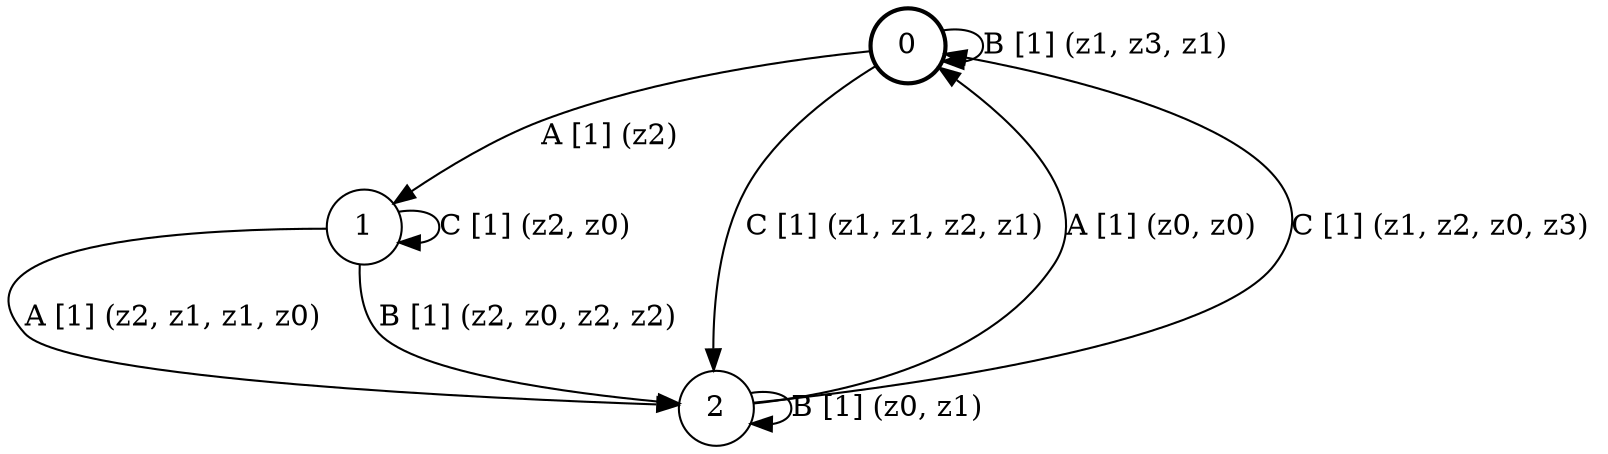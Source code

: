 # generated file, don't try to modify
# command: dot -Tpng <filename> > tree.png
digraph Automaton {
    node [shape = circle];
    0 [style = "bold"];
    0 -> 1 [label = "A [1] (z2) "];
    0 -> 0 [label = "B [1] (z1, z3, z1) "];
    0 -> 2 [label = "C [1] (z1, z1, z2, z1) "];
    1 -> 2 [label = "A [1] (z2, z1, z1, z0) "];
    1 -> 2 [label = "B [1] (z2, z0, z2, z2) "];
    1 -> 1 [label = "C [1] (z2, z0) "];
    2 -> 0 [label = "A [1] (z0, z0) "];
    2 -> 2 [label = "B [1] (z0, z1) "];
    2 -> 0 [label = "C [1] (z1, z2, z0, z3) "];
}
